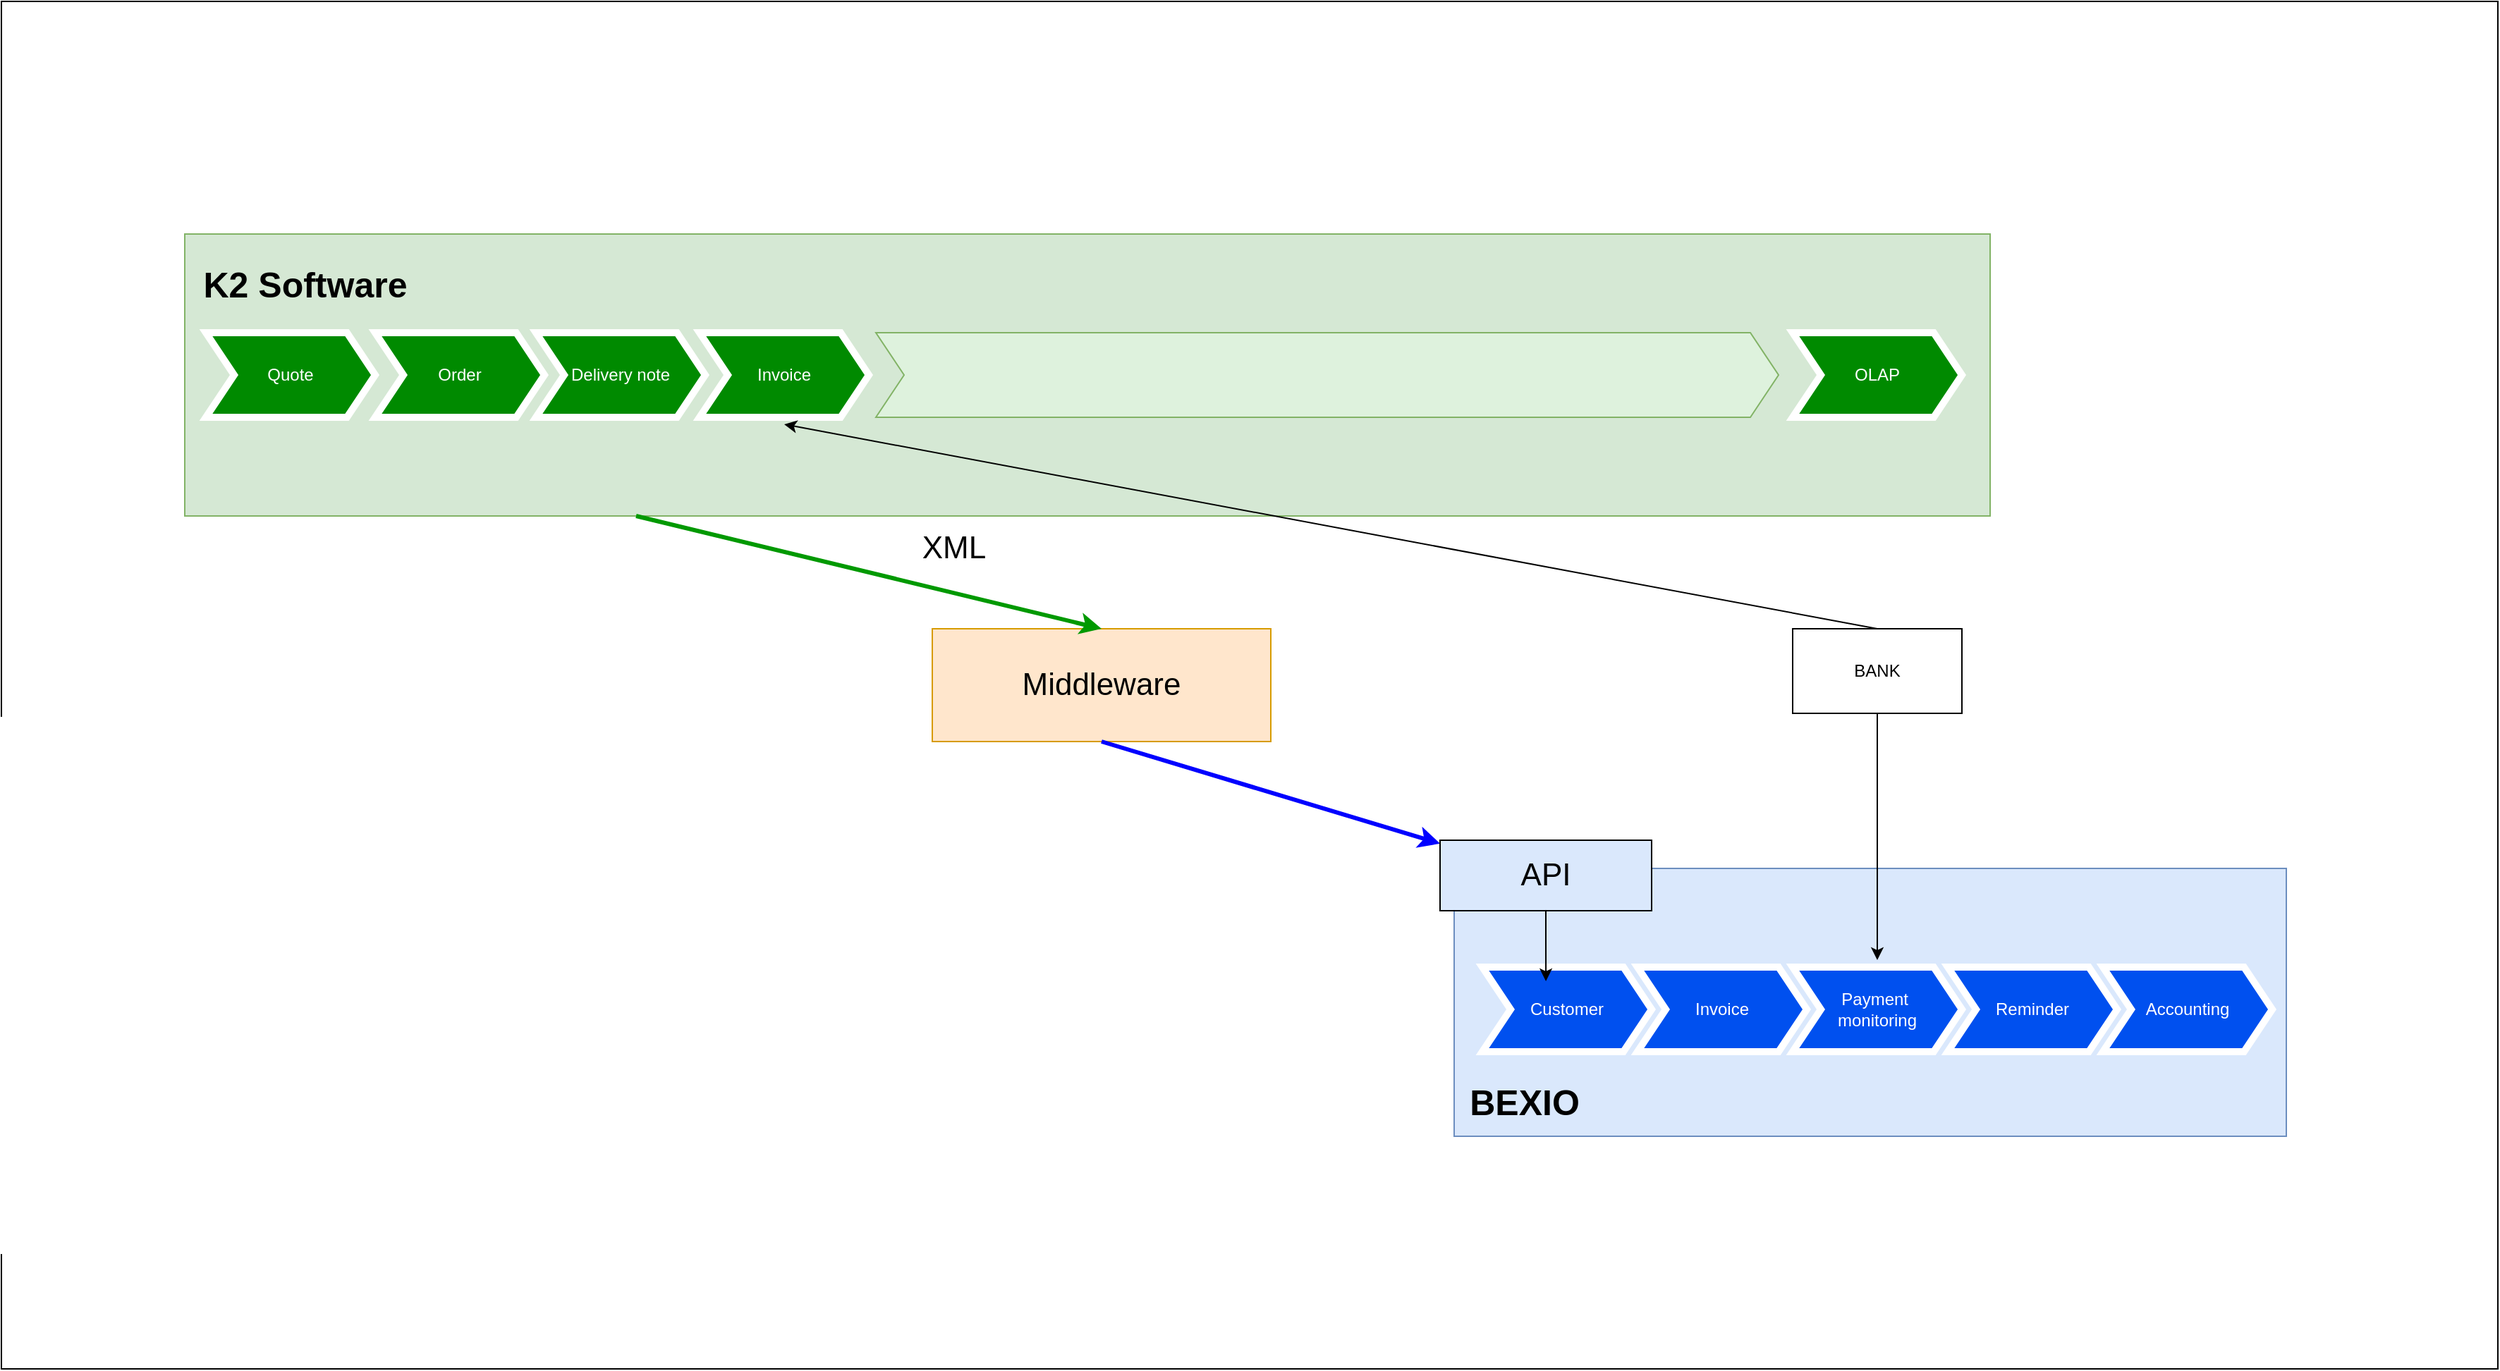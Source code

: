 <mxfile version="24.6.4" type="github">
  <diagram name="Stránka-1" id="0YXbq_aRarC4rVXCrjoy">
    <mxGraphModel dx="3790" dy="2738" grid="1" gridSize="10" guides="1" tooltips="1" connect="1" arrows="1" fold="1" page="1" pageScale="1" pageWidth="827" pageHeight="1169" math="0" shadow="0">
      <root>
        <mxCell id="0" />
        <mxCell id="1" parent="0" />
        <mxCell id="VE-yVycemU3BwrgSUUjS-2" value="" style="rounded=0;whiteSpace=wrap;html=1;" vertex="1" parent="1">
          <mxGeometry x="-100" y="-125" width="1770" height="970" as="geometry" />
        </mxCell>
        <mxCell id="o-ae5LZZXqXmOgwFXy9o-14" value="" style="rounded=0;whiteSpace=wrap;html=1;fillColor=#dae8fc;strokeColor=#6c8ebf;" parent="1" vertex="1">
          <mxGeometry x="930" y="490" width="590" height="190" as="geometry" />
        </mxCell>
        <mxCell id="o-ae5LZZXqXmOgwFXy9o-1" value="" style="rounded=0;whiteSpace=wrap;html=1;fillColor=#d5e8d4;strokeColor=#82b366;" parent="1" vertex="1">
          <mxGeometry x="30" y="40" width="1280" height="200" as="geometry" />
        </mxCell>
        <mxCell id="o-ae5LZZXqXmOgwFXy9o-2" value="Quote" style="shape=step;perimeter=stepPerimeter;whiteSpace=wrap;html=1;fixedSize=1;fillColor=#008a00;fontColor=#ffffff;strokeColor=#FFFFFF;perimeterSpacing=5;strokeWidth=5;" parent="1" vertex="1">
          <mxGeometry x="45" y="110" width="120" height="60" as="geometry" />
        </mxCell>
        <mxCell id="o-ae5LZZXqXmOgwFXy9o-4" value="Order" style="shape=step;perimeter=stepPerimeter;whiteSpace=wrap;html=1;fixedSize=1;fillColor=#008a00;fontColor=#ffffff;strokeColor=#FFFFFF;perimeterSpacing=5;strokeWidth=5;" parent="1" vertex="1">
          <mxGeometry x="165" y="110" width="120" height="60" as="geometry" />
        </mxCell>
        <mxCell id="o-ae5LZZXqXmOgwFXy9o-5" value="Delivery note" style="shape=step;perimeter=stepPerimeter;whiteSpace=wrap;html=1;fixedSize=1;fillColor=#008a00;fontColor=#ffffff;strokeColor=#FFFFFF;perimeterSpacing=5;strokeWidth=5;" parent="1" vertex="1">
          <mxGeometry x="279" y="110" width="120" height="60" as="geometry" />
        </mxCell>
        <mxCell id="o-ae5LZZXqXmOgwFXy9o-6" value="Invoice" style="shape=step;perimeter=stepPerimeter;whiteSpace=wrap;html=1;fixedSize=1;fillColor=#008a00;fontColor=#ffffff;strokeColor=#FFFFFF;perimeterSpacing=5;strokeWidth=5;" parent="1" vertex="1">
          <mxGeometry x="395" y="110" width="120" height="60" as="geometry" />
        </mxCell>
        <mxCell id="o-ae5LZZXqXmOgwFXy9o-7" value="&lt;font style=&quot;font-size: 22px;&quot;&gt;Middleware&lt;/font&gt;" style="rounded=0;whiteSpace=wrap;html=1;fillColor=#ffe6cc;strokeColor=#d79b00;" parent="1" vertex="1">
          <mxGeometry x="560" y="320" width="240" height="80" as="geometry" />
        </mxCell>
        <mxCell id="o-ae5LZZXqXmOgwFXy9o-8" value="" style="endArrow=classic;html=1;rounded=0;entryX=0.5;entryY=0;entryDx=0;entryDy=0;strokeColor=#009900;exitX=0.25;exitY=1;exitDx=0;exitDy=0;fontSize=20;strokeWidth=3;" parent="1" source="o-ae5LZZXqXmOgwFXy9o-1" target="o-ae5LZZXqXmOgwFXy9o-7" edge="1">
          <mxGeometry width="50" height="50" relative="1" as="geometry">
            <mxPoint x="690" y="380" as="sourcePoint" />
            <mxPoint x="740" y="330" as="targetPoint" />
          </mxGeometry>
        </mxCell>
        <mxCell id="o-ae5LZZXqXmOgwFXy9o-9" value="Customer" style="shape=step;perimeter=stepPerimeter;whiteSpace=wrap;html=1;fixedSize=1;fillColor=#0050ef;fontColor=#ffffff;strokeColor=#FFFFFF;perimeterSpacing=5;strokeWidth=5;" parent="1" vertex="1">
          <mxGeometry x="950" y="560" width="120" height="60" as="geometry" />
        </mxCell>
        <mxCell id="o-ae5LZZXqXmOgwFXy9o-10" value="Invoice" style="shape=step;perimeter=stepPerimeter;whiteSpace=wrap;html=1;fixedSize=1;fillColor=#0050ef;fontColor=#ffffff;strokeColor=#FFFFFF;perimeterSpacing=5;strokeWidth=5;" parent="1" vertex="1">
          <mxGeometry x="1060" y="560" width="120" height="60" as="geometry" />
        </mxCell>
        <mxCell id="o-ae5LZZXqXmOgwFXy9o-11" value="Payment&amp;nbsp;&lt;div&gt;monitoring&lt;/div&gt;" style="shape=step;perimeter=stepPerimeter;whiteSpace=wrap;html=1;fixedSize=1;fillColor=#0050ef;fontColor=#ffffff;strokeColor=#FFFFFF;perimeterSpacing=5;strokeWidth=5;" parent="1" vertex="1">
          <mxGeometry x="1170" y="560" width="120" height="60" as="geometry" />
        </mxCell>
        <mxCell id="o-ae5LZZXqXmOgwFXy9o-12" value="Reminder" style="shape=step;perimeter=stepPerimeter;whiteSpace=wrap;html=1;fixedSize=1;fillColor=#0050ef;fontColor=#ffffff;strokeColor=#FFFFFF;perimeterSpacing=5;strokeWidth=5;" parent="1" vertex="1">
          <mxGeometry x="1280" y="560" width="120" height="60" as="geometry" />
        </mxCell>
        <mxCell id="o-ae5LZZXqXmOgwFXy9o-13" value="Accounting" style="shape=step;perimeter=stepPerimeter;whiteSpace=wrap;html=1;fixedSize=1;fillColor=#0050ef;fontColor=#ffffff;strokeColor=#FFFFFF;perimeterSpacing=5;strokeWidth=5;" parent="1" vertex="1">
          <mxGeometry x="1390" y="560" width="120" height="60" as="geometry" />
        </mxCell>
        <mxCell id="o-ae5LZZXqXmOgwFXy9o-16" value="" style="endArrow=classic;html=1;rounded=0;exitX=0.5;exitY=1;exitDx=0;exitDy=0;strokeColor=#0000FF;fontSize=20;strokeWidth=3;" parent="1" source="o-ae5LZZXqXmOgwFXy9o-7" target="o-ae5LZZXqXmOgwFXy9o-17" edge="1">
          <mxGeometry width="50" height="50" relative="1" as="geometry">
            <mxPoint x="1000" y="480" as="sourcePoint" />
            <mxPoint x="770" y="450" as="targetPoint" />
          </mxGeometry>
        </mxCell>
        <mxCell id="o-ae5LZZXqXmOgwFXy9o-17" value="&lt;font style=&quot;font-size: 22px;&quot;&gt;API&lt;/font&gt;" style="rounded=0;whiteSpace=wrap;html=1;fillColor=#dae8fc;strokeColor=#000000;" parent="1" vertex="1">
          <mxGeometry x="920" y="470" width="150" height="50" as="geometry" />
        </mxCell>
        <mxCell id="o-ae5LZZXqXmOgwFXy9o-18" style="edgeStyle=orthogonalEdgeStyle;rounded=0;orthogonalLoop=1;jettySize=auto;html=1;entryX=0.385;entryY=0.214;entryDx=0;entryDy=0;entryPerimeter=0;" parent="1" source="o-ae5LZZXqXmOgwFXy9o-17" target="o-ae5LZZXqXmOgwFXy9o-9" edge="1">
          <mxGeometry relative="1" as="geometry" />
        </mxCell>
        <mxCell id="o-ae5LZZXqXmOgwFXy9o-19" value="XML" style="text;html=1;align=center;verticalAlign=middle;resizable=0;points=[];autosize=1;strokeColor=none;fillColor=none;fontSize=22;" parent="1" vertex="1">
          <mxGeometry x="540" y="243" width="70" height="40" as="geometry" />
        </mxCell>
        <mxCell id="o-ae5LZZXqXmOgwFXy9o-21" value="OLAP" style="shape=step;perimeter=stepPerimeter;whiteSpace=wrap;html=1;fixedSize=1;fillColor=#008a00;fontColor=#ffffff;strokeColor=#FFFFFF;perimeterSpacing=5;strokeWidth=5;" parent="1" vertex="1">
          <mxGeometry x="1170" y="110" width="120" height="60" as="geometry" />
        </mxCell>
        <mxCell id="o-ae5LZZXqXmOgwFXy9o-24" style="edgeStyle=orthogonalEdgeStyle;rounded=0;orthogonalLoop=1;jettySize=auto;html=1;exitX=0.5;exitY=1;exitDx=0;exitDy=0;entryX=0.5;entryY=0;entryDx=0;entryDy=0;" parent="1" source="o-ae5LZZXqXmOgwFXy9o-22" target="o-ae5LZZXqXmOgwFXy9o-11" edge="1">
          <mxGeometry relative="1" as="geometry" />
        </mxCell>
        <mxCell id="o-ae5LZZXqXmOgwFXy9o-22" value="BANK" style="whiteSpace=wrap;html=1;" parent="1" vertex="1">
          <mxGeometry x="1170" y="320" width="120" height="60" as="geometry" />
        </mxCell>
        <mxCell id="o-ae5LZZXqXmOgwFXy9o-25" value="" style="shape=step;perimeter=stepPerimeter;whiteSpace=wrap;html=1;fixedSize=1;fillColor=#DEF2DD;strokeColor=#82b366;" parent="1" vertex="1">
          <mxGeometry x="520" y="110" width="640" height="60" as="geometry" />
        </mxCell>
        <mxCell id="o-ae5LZZXqXmOgwFXy9o-27" value="BEXIO" style="text;html=1;align=center;verticalAlign=middle;whiteSpace=wrap;rounded=0;fontSize=25;fontStyle=1" parent="1" vertex="1">
          <mxGeometry x="950" y="640" width="60" height="30" as="geometry" />
        </mxCell>
        <mxCell id="o-ae5LZZXqXmOgwFXy9o-30" value="K2 Software" style="text;html=1;align=center;verticalAlign=middle;whiteSpace=wrap;rounded=0;fontSize=25;fontStyle=1" parent="1" vertex="1">
          <mxGeometry x="13" y="60" width="205" height="30" as="geometry" />
        </mxCell>
        <mxCell id="VE-yVycemU3BwrgSUUjS-1" value="" style="endArrow=classic;html=1;rounded=0;entryX=0.5;entryY=1;entryDx=0;entryDy=0;exitX=0.5;exitY=0;exitDx=0;exitDy=0;" edge="1" parent="1" source="o-ae5LZZXqXmOgwFXy9o-22" target="o-ae5LZZXqXmOgwFXy9o-6">
          <mxGeometry width="50" height="50" relative="1" as="geometry">
            <mxPoint x="740" y="360" as="sourcePoint" />
            <mxPoint x="790" y="310" as="targetPoint" />
          </mxGeometry>
        </mxCell>
      </root>
    </mxGraphModel>
  </diagram>
</mxfile>
